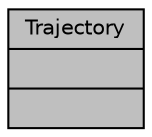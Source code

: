 digraph "Trajectory"
{
  edge [fontname="Helvetica",fontsize="10",labelfontname="Helvetica",labelfontsize="10"];
  node [fontname="Helvetica",fontsize="10",shape=record];
  Node1 [label="{Trajectory\n||}",height=0.2,width=0.4,color="black", fillcolor="grey75", style="filled", fontcolor="black"];
}
